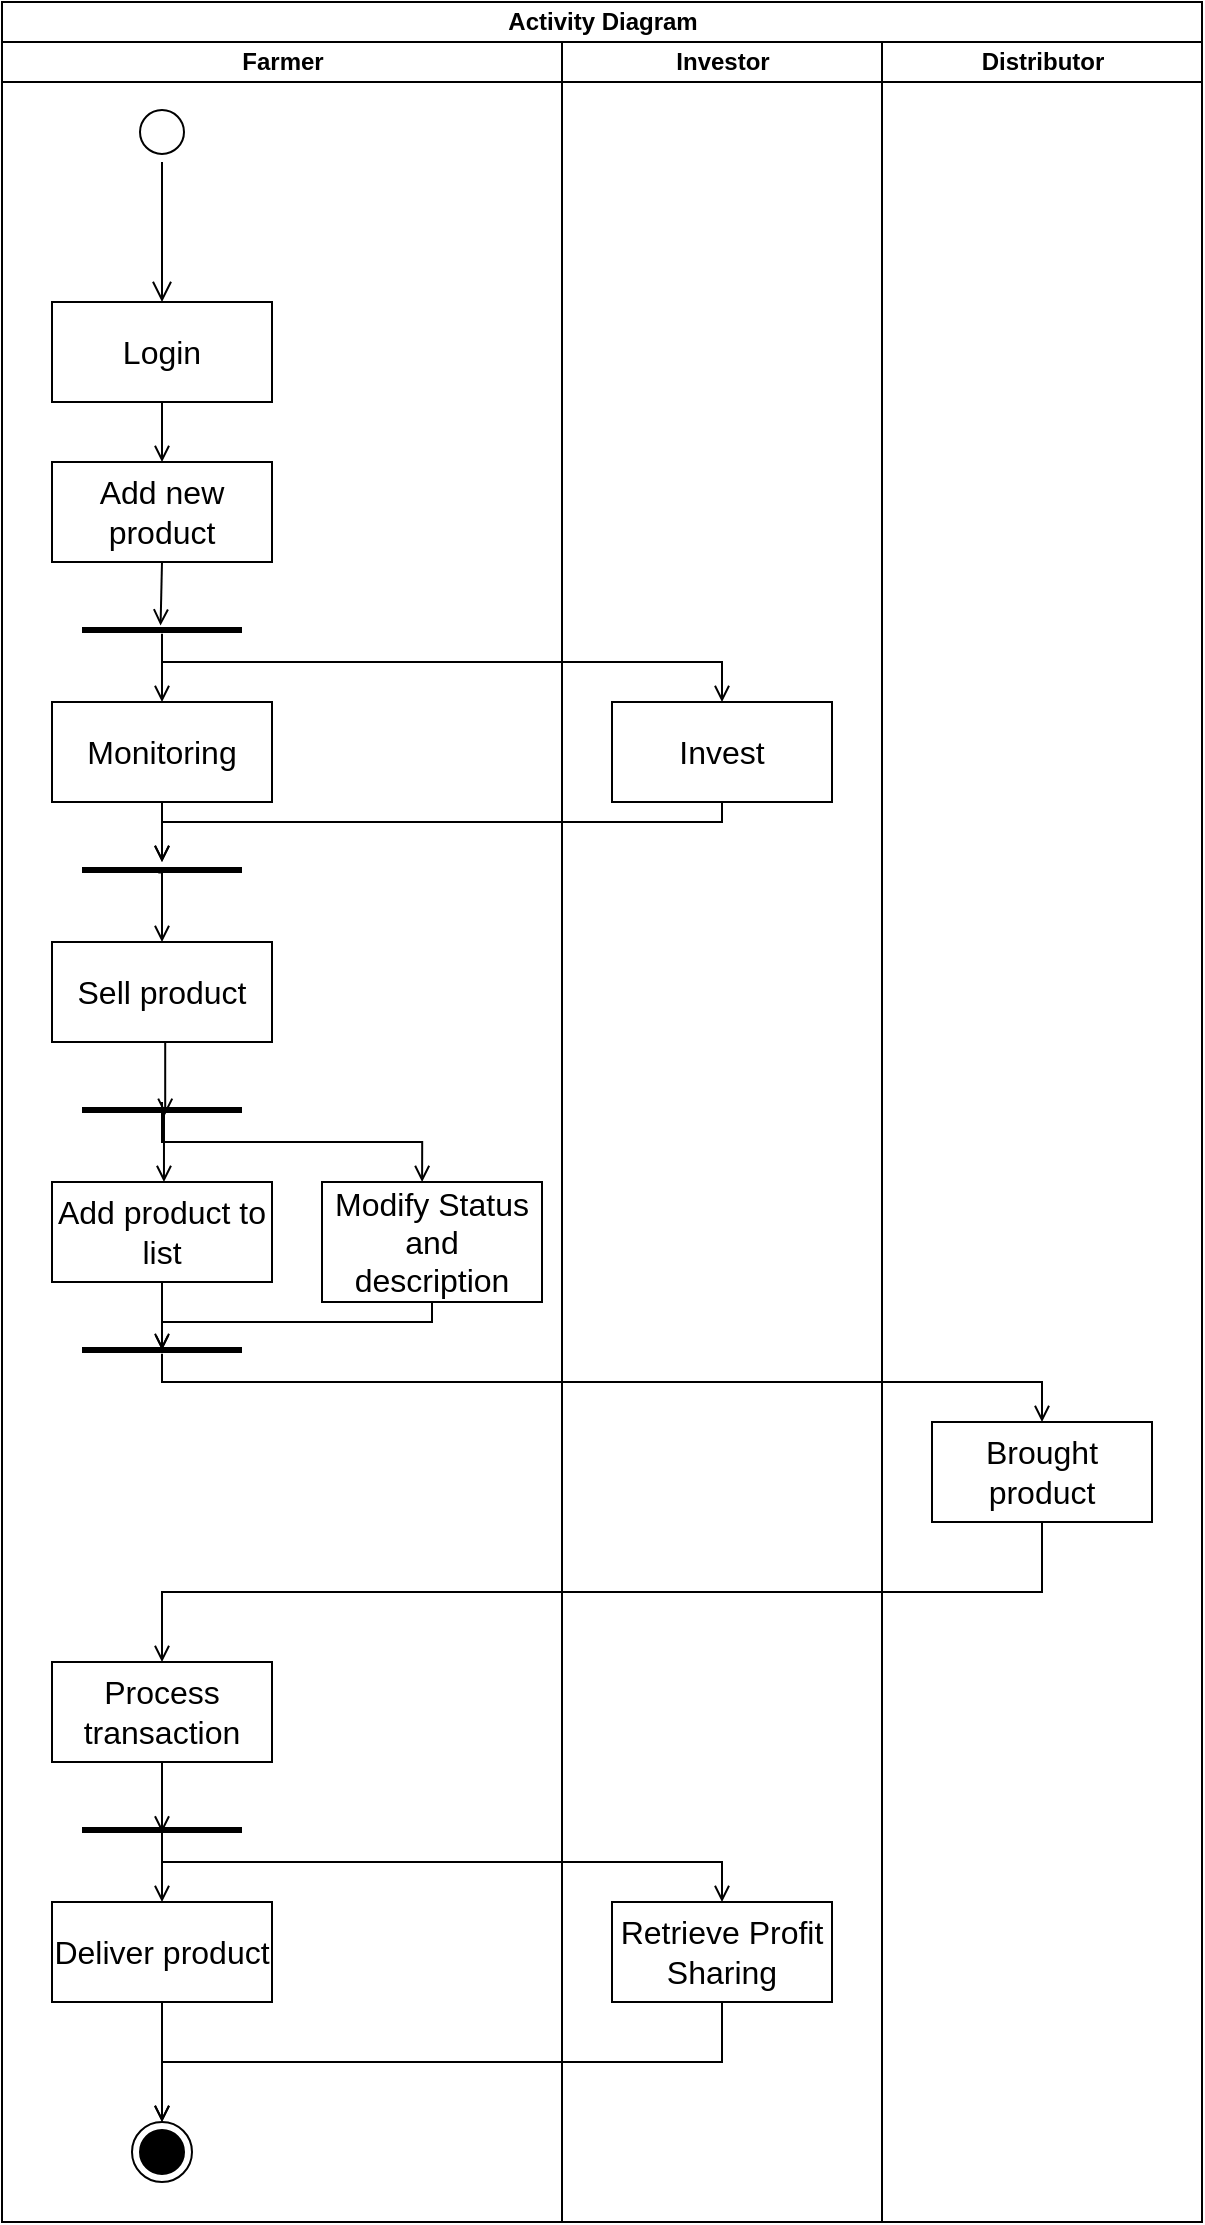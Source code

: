 <mxfile version="21.1.4" type="github">
  <diagram name="Page-1" id="WnH99j6_Foz8BbUqc70f">
    <mxGraphModel dx="2049" dy="1143" grid="1" gridSize="10" guides="1" tooltips="1" connect="1" arrows="1" fold="1" page="1" pageScale="1" pageWidth="850" pageHeight="1100" math="0" shadow="0">
      <root>
        <mxCell id="0" />
        <mxCell id="1" parent="0" />
        <mxCell id="_e7fae3zylju79P9iMGj-1" value="Activity Diagram" style="swimlane;childLayout=stackLayout;resizeParent=1;resizeParentMax=0;startSize=20;html=1;" vertex="1" parent="1">
          <mxGeometry x="240" y="170" width="600" height="1110" as="geometry">
            <mxRectangle x="240.0" y="170" width="70" height="30" as="alternateBounds" />
          </mxGeometry>
        </mxCell>
        <mxCell id="_e7fae3zylju79P9iMGj-2" value="Farmer" style="swimlane;startSize=20;html=1;" vertex="1" parent="_e7fae3zylju79P9iMGj-1">
          <mxGeometry y="20" width="280" height="1090" as="geometry" />
        </mxCell>
        <mxCell id="_e7fae3zylju79P9iMGj-5" value="" style="ellipse;html=1;shape=startState;fillColor=#FFFFFF;strokeColor=#000000;" vertex="1" parent="_e7fae3zylju79P9iMGj-2">
          <mxGeometry x="65.0" y="30" width="30" height="30" as="geometry" />
        </mxCell>
        <mxCell id="_e7fae3zylju79P9iMGj-10" style="edgeStyle=orthogonalEdgeStyle;rounded=0;orthogonalLoop=1;jettySize=auto;html=1;exitX=0.5;exitY=1;exitDx=0;exitDy=0;entryX=0.5;entryY=0;entryDx=0;entryDy=0;endArrow=open;endFill=0;" edge="1" parent="_e7fae3zylju79P9iMGj-2" source="_e7fae3zylju79P9iMGj-7" target="_e7fae3zylju79P9iMGj-8">
          <mxGeometry relative="1" as="geometry" />
        </mxCell>
        <mxCell id="_e7fae3zylju79P9iMGj-7" value="&lt;font style=&quot;font-size: 16px;&quot;&gt;Login&lt;/font&gt;" style="html=1;whiteSpace=wrap;" vertex="1" parent="_e7fae3zylju79P9iMGj-2">
          <mxGeometry x="25" y="130" width="110" height="50" as="geometry" />
        </mxCell>
        <mxCell id="_e7fae3zylju79P9iMGj-17" style="edgeStyle=orthogonalEdgeStyle;rounded=0;orthogonalLoop=1;jettySize=auto;html=1;exitX=0.5;exitY=1;exitDx=0;exitDy=0;entryX=0.491;entryY=0.224;entryDx=0;entryDy=0;entryPerimeter=0;endArrow=open;endFill=0;" edge="1" parent="_e7fae3zylju79P9iMGj-2" source="_e7fae3zylju79P9iMGj-8" target="_e7fae3zylju79P9iMGj-11">
          <mxGeometry relative="1" as="geometry" />
        </mxCell>
        <mxCell id="_e7fae3zylju79P9iMGj-8" value="&lt;font style=&quot;font-size: 16px;&quot;&gt;Add new product&lt;/font&gt;" style="html=1;whiteSpace=wrap;" vertex="1" parent="_e7fae3zylju79P9iMGj-2">
          <mxGeometry x="25" y="210" width="110" height="50" as="geometry" />
        </mxCell>
        <mxCell id="_e7fae3zylju79P9iMGj-11" value="" style="line;strokeWidth=3;fillColor=none;align=left;verticalAlign=middle;spacingTop=-1;spacingLeft=3;spacingRight=3;rotatable=0;labelPosition=right;points=[];portConstraint=eastwest;strokeColor=inherit;" vertex="1" parent="_e7fae3zylju79P9iMGj-2">
          <mxGeometry x="40" y="290" width="80" height="8" as="geometry" />
        </mxCell>
        <mxCell id="_e7fae3zylju79P9iMGj-13" value="&lt;font style=&quot;font-size: 16px;&quot;&gt;Monitoring&lt;/font&gt;" style="html=1;whiteSpace=wrap;" vertex="1" parent="_e7fae3zylju79P9iMGj-2">
          <mxGeometry x="25" y="330" width="110" height="50" as="geometry" />
        </mxCell>
        <mxCell id="_e7fae3zylju79P9iMGj-28" style="edgeStyle=orthogonalEdgeStyle;rounded=0;orthogonalLoop=1;jettySize=auto;html=1;endArrow=open;endFill=0;entryX=0.5;entryY=0;entryDx=0;entryDy=0;exitX=0.5;exitY=0.741;exitDx=0;exitDy=0;exitPerimeter=0;" edge="1" parent="_e7fae3zylju79P9iMGj-2" source="_e7fae3zylju79P9iMGj-11" target="_e7fae3zylju79P9iMGj-13">
          <mxGeometry relative="1" as="geometry">
            <mxPoint x="-40" y="250" as="sourcePoint" />
            <mxPoint x="-40" y="330" as="targetPoint" />
            <Array as="points">
              <mxPoint x="80" y="320" />
              <mxPoint x="80" y="320" />
            </Array>
          </mxGeometry>
        </mxCell>
        <mxCell id="_e7fae3zylju79P9iMGj-31" value="" style="line;strokeWidth=3;fillColor=none;align=left;verticalAlign=middle;spacingTop=-1;spacingLeft=3;spacingRight=3;rotatable=0;labelPosition=right;points=[];portConstraint=eastwest;strokeColor=inherit;" vertex="1" parent="_e7fae3zylju79P9iMGj-2">
          <mxGeometry x="40" y="410" width="80" height="8" as="geometry" />
        </mxCell>
        <mxCell id="_e7fae3zylju79P9iMGj-37" style="edgeStyle=orthogonalEdgeStyle;rounded=0;orthogonalLoop=1;jettySize=auto;html=1;exitX=0.5;exitY=1;exitDx=0;exitDy=0;entryX=0.52;entryY=0.804;entryDx=0;entryDy=0;entryPerimeter=0;endArrow=open;endFill=0;" edge="1" parent="_e7fae3zylju79P9iMGj-2" source="_e7fae3zylju79P9iMGj-32" target="_e7fae3zylju79P9iMGj-36">
          <mxGeometry relative="1" as="geometry" />
        </mxCell>
        <mxCell id="_e7fae3zylju79P9iMGj-32" value="&lt;font style=&quot;font-size: 16px;&quot;&gt;Sell product&lt;/font&gt;" style="html=1;whiteSpace=wrap;" vertex="1" parent="_e7fae3zylju79P9iMGj-2">
          <mxGeometry x="25" y="450" width="110" height="50" as="geometry" />
        </mxCell>
        <mxCell id="_e7fae3zylju79P9iMGj-34" style="edgeStyle=orthogonalEdgeStyle;rounded=0;orthogonalLoop=1;jettySize=auto;html=1;endArrow=open;endFill=0;exitX=0.5;exitY=1;exitDx=0;exitDy=0;" edge="1" parent="_e7fae3zylju79P9iMGj-2" source="_e7fae3zylju79P9iMGj-13">
          <mxGeometry relative="1" as="geometry">
            <mxPoint x="190" y="413" as="sourcePoint" />
            <mxPoint x="80" y="410" as="targetPoint" />
            <Array as="points">
              <mxPoint x="80" y="400" />
              <mxPoint x="80" y="400" />
            </Array>
          </mxGeometry>
        </mxCell>
        <mxCell id="_e7fae3zylju79P9iMGj-36" value="" style="line;strokeWidth=3;fillColor=none;align=left;verticalAlign=middle;spacingTop=-1;spacingLeft=3;spacingRight=3;rotatable=0;labelPosition=right;points=[];portConstraint=eastwest;strokeColor=inherit;" vertex="1" parent="_e7fae3zylju79P9iMGj-2">
          <mxGeometry x="40" y="530" width="80" height="8" as="geometry" />
        </mxCell>
        <mxCell id="_e7fae3zylju79P9iMGj-39" value="&lt;font style=&quot;font-size: 16px;&quot;&gt;Add product to list&lt;/font&gt;" style="html=1;whiteSpace=wrap;" vertex="1" parent="_e7fae3zylju79P9iMGj-2">
          <mxGeometry x="25" y="570" width="110" height="50" as="geometry" />
        </mxCell>
        <mxCell id="_e7fae3zylju79P9iMGj-40" value="&lt;font style=&quot;font-size: 16px;&quot;&gt;Modify Status and description&lt;/font&gt;" style="html=1;whiteSpace=wrap;" vertex="1" parent="_e7fae3zylju79P9iMGj-2">
          <mxGeometry x="160" y="570" width="110" height="60" as="geometry" />
        </mxCell>
        <mxCell id="_e7fae3zylju79P9iMGj-42" style="edgeStyle=orthogonalEdgeStyle;rounded=0;orthogonalLoop=1;jettySize=auto;html=1;exitX=0.5;exitY=1;exitDx=0;exitDy=0;entryX=0.52;entryY=0.804;entryDx=0;entryDy=0;entryPerimeter=0;endArrow=open;endFill=0;" edge="1" parent="_e7fae3zylju79P9iMGj-2">
          <mxGeometry relative="1" as="geometry">
            <mxPoint x="78.98" y="534" as="sourcePoint" />
            <mxPoint x="80.98" y="570" as="targetPoint" />
          </mxGeometry>
        </mxCell>
        <mxCell id="_e7fae3zylju79P9iMGj-44" value="" style="line;strokeWidth=3;fillColor=none;align=left;verticalAlign=middle;spacingTop=-1;spacingLeft=3;spacingRight=3;rotatable=0;labelPosition=right;points=[];portConstraint=eastwest;strokeColor=inherit;" vertex="1" parent="_e7fae3zylju79P9iMGj-2">
          <mxGeometry x="40" y="650" width="80" height="8" as="geometry" />
        </mxCell>
        <mxCell id="_e7fae3zylju79P9iMGj-45" value="" style="endArrow=open;endFill=0;endSize=5;html=1;rounded=0;exitX=0.5;exitY=1;exitDx=0;exitDy=0;startSize=6;" edge="1" parent="_e7fae3zylju79P9iMGj-2" source="_e7fae3zylju79P9iMGj-39">
          <mxGeometry width="160" relative="1" as="geometry">
            <mxPoint x="130" y="630" as="sourcePoint" />
            <mxPoint x="80" y="654" as="targetPoint" />
          </mxGeometry>
        </mxCell>
        <mxCell id="_e7fae3zylju79P9iMGj-49" value="" style="endArrow=open;endFill=1;endSize=6;html=1;rounded=0;exitX=0.5;exitY=1;exitDx=0;exitDy=0;edgeStyle=orthogonalEdgeStyle;" edge="1" parent="_e7fae3zylju79P9iMGj-2" source="_e7fae3zylju79P9iMGj-40">
          <mxGeometry width="160" relative="1" as="geometry">
            <mxPoint x="80" y="700" as="sourcePoint" />
            <mxPoint x="80" y="654" as="targetPoint" />
            <Array as="points">
              <mxPoint x="215" y="640" />
              <mxPoint x="80" y="640" />
              <mxPoint x="80" y="650" />
            </Array>
          </mxGeometry>
        </mxCell>
        <mxCell id="_e7fae3zylju79P9iMGj-51" value="&lt;font style=&quot;font-size: 16px;&quot;&gt;Process transaction&lt;/font&gt;" style="html=1;whiteSpace=wrap;" vertex="1" parent="_e7fae3zylju79P9iMGj-2">
          <mxGeometry x="25" y="810" width="110" height="50" as="geometry" />
        </mxCell>
        <mxCell id="_e7fae3zylju79P9iMGj-53" value="" style="line;strokeWidth=3;fillColor=none;align=left;verticalAlign=middle;spacingTop=-1;spacingLeft=3;spacingRight=3;rotatable=0;labelPosition=right;points=[];portConstraint=eastwest;strokeColor=inherit;" vertex="1" parent="_e7fae3zylju79P9iMGj-2">
          <mxGeometry x="40" y="890" width="80" height="8" as="geometry" />
        </mxCell>
        <mxCell id="_e7fae3zylju79P9iMGj-54" value="" style="endArrow=open;endFill=1;endSize=6;html=1;rounded=0;entryX=0.5;entryY=0.655;entryDx=0;entryDy=0;entryPerimeter=0;edgeStyle=orthogonalEdgeStyle;" edge="1" parent="_e7fae3zylju79P9iMGj-2" target="_e7fae3zylju79P9iMGj-53">
          <mxGeometry width="160" relative="1" as="geometry">
            <mxPoint x="80" y="860" as="sourcePoint" />
            <mxPoint x="240" y="860" as="targetPoint" />
            <Array as="points">
              <mxPoint x="80" y="890" />
              <mxPoint x="80" y="890" />
            </Array>
          </mxGeometry>
        </mxCell>
        <mxCell id="_e7fae3zylju79P9iMGj-55" value="&lt;font style=&quot;font-size: 16px;&quot;&gt;Deliver product&lt;/font&gt;" style="html=1;whiteSpace=wrap;" vertex="1" parent="_e7fae3zylju79P9iMGj-2">
          <mxGeometry x="25" y="930" width="110" height="50" as="geometry" />
        </mxCell>
        <mxCell id="_e7fae3zylju79P9iMGj-58" value="" style="endArrow=open;endFill=1;endSize=6;html=1;rounded=0;exitX=0.5;exitY=0.569;exitDx=0;exitDy=0;exitPerimeter=0;entryX=0.5;entryY=0;entryDx=0;entryDy=0;" edge="1" parent="_e7fae3zylju79P9iMGj-2" source="_e7fae3zylju79P9iMGj-53" target="_e7fae3zylju79P9iMGj-55">
          <mxGeometry width="160" relative="1" as="geometry">
            <mxPoint x="-210" y="940" as="sourcePoint" />
            <mxPoint x="-50" y="940" as="targetPoint" />
          </mxGeometry>
        </mxCell>
        <mxCell id="_e7fae3zylju79P9iMGj-59" value="" style="ellipse;html=1;shape=endState;fillColor=#000000;strokeColor=#000000;" vertex="1" parent="_e7fae3zylju79P9iMGj-2">
          <mxGeometry x="65" y="1040" width="30" height="30" as="geometry" />
        </mxCell>
        <mxCell id="_e7fae3zylju79P9iMGj-60" value="" style="endArrow=open;endFill=1;endSize=6;html=1;rounded=0;entryX=0.5;entryY=0;entryDx=0;entryDy=0;exitX=0.5;exitY=1;exitDx=0;exitDy=0;" edge="1" parent="_e7fae3zylju79P9iMGj-2" source="_e7fae3zylju79P9iMGj-55" target="_e7fae3zylju79P9iMGj-59">
          <mxGeometry width="160" relative="1" as="geometry">
            <mxPoint x="100" y="1000" as="sourcePoint" />
            <mxPoint x="260" y="1000" as="targetPoint" />
          </mxGeometry>
        </mxCell>
        <mxCell id="_e7fae3zylju79P9iMGj-3" value="Investor" style="swimlane;startSize=20;html=1;" vertex="1" parent="_e7fae3zylju79P9iMGj-1">
          <mxGeometry x="280" y="20" width="160" height="1090" as="geometry" />
        </mxCell>
        <mxCell id="_e7fae3zylju79P9iMGj-29" value="&lt;font style=&quot;font-size: 16px;&quot;&gt;Invest&lt;/font&gt;" style="html=1;whiteSpace=wrap;" vertex="1" parent="_e7fae3zylju79P9iMGj-3">
          <mxGeometry x="25" y="330" width="110" height="50" as="geometry" />
        </mxCell>
        <mxCell id="_e7fae3zylju79P9iMGj-56" value="&lt;font style=&quot;font-size: 16px;&quot;&gt;Retrieve Profit Sharing&lt;/font&gt;" style="html=1;whiteSpace=wrap;" vertex="1" parent="_e7fae3zylju79P9iMGj-3">
          <mxGeometry x="25" y="930" width="110" height="50" as="geometry" />
        </mxCell>
        <mxCell id="_e7fae3zylju79P9iMGj-4" value="Distributor" style="swimlane;startSize=20;html=1;" vertex="1" parent="_e7fae3zylju79P9iMGj-1">
          <mxGeometry x="440" y="20" width="160" height="1090" as="geometry" />
        </mxCell>
        <mxCell id="_e7fae3zylju79P9iMGj-48" value="&lt;font style=&quot;font-size: 16px;&quot;&gt;Brought product&lt;/font&gt;" style="html=1;whiteSpace=wrap;" vertex="1" parent="_e7fae3zylju79P9iMGj-4">
          <mxGeometry x="25" y="690" width="110" height="50" as="geometry" />
        </mxCell>
        <mxCell id="_e7fae3zylju79P9iMGj-30" style="edgeStyle=orthogonalEdgeStyle;rounded=0;orthogonalLoop=1;jettySize=auto;html=1;endArrow=open;endFill=0;entryX=0.5;entryY=0;entryDx=0;entryDy=0;exitX=0.5;exitY=1.25;exitDx=0;exitDy=0;exitPerimeter=0;" edge="1" parent="_e7fae3zylju79P9iMGj-1" source="_e7fae3zylju79P9iMGj-11" target="_e7fae3zylju79P9iMGj-29">
          <mxGeometry relative="1" as="geometry">
            <mxPoint x="90" y="326" as="sourcePoint" />
            <mxPoint x="90" y="360" as="targetPoint" />
            <Array as="points">
              <mxPoint x="80" y="330" />
              <mxPoint x="360" y="330" />
            </Array>
          </mxGeometry>
        </mxCell>
        <mxCell id="_e7fae3zylju79P9iMGj-50" value="" style="endArrow=open;endFill=1;endSize=6;html=1;rounded=0;entryX=0.5;entryY=0;entryDx=0;entryDy=0;edgeStyle=orthogonalEdgeStyle;exitX=0.5;exitY=0.741;exitDx=0;exitDy=0;exitPerimeter=0;" edge="1" parent="_e7fae3zylju79P9iMGj-1" source="_e7fae3zylju79P9iMGj-44" target="_e7fae3zylju79P9iMGj-48">
          <mxGeometry width="160" relative="1" as="geometry">
            <mxPoint x="100" y="730" as="sourcePoint" />
            <mxPoint x="260" y="730" as="targetPoint" />
            <Array as="points">
              <mxPoint x="80" y="690" />
              <mxPoint x="520" y="690" />
            </Array>
          </mxGeometry>
        </mxCell>
        <mxCell id="_e7fae3zylju79P9iMGj-52" value="" style="endArrow=open;endFill=1;endSize=6;html=1;rounded=0;entryX=0.5;entryY=0;entryDx=0;entryDy=0;exitX=0.5;exitY=1;exitDx=0;exitDy=0;edgeStyle=orthogonalEdgeStyle;" edge="1" parent="_e7fae3zylju79P9iMGj-1" source="_e7fae3zylju79P9iMGj-48" target="_e7fae3zylju79P9iMGj-51">
          <mxGeometry width="160" relative="1" as="geometry">
            <mxPoint x="90" y="790" as="sourcePoint" />
            <mxPoint x="250" y="790" as="targetPoint" />
          </mxGeometry>
        </mxCell>
        <mxCell id="_e7fae3zylju79P9iMGj-61" value="" style="endArrow=open;endFill=1;endSize=6;html=1;rounded=0;entryX=0.5;entryY=0;entryDx=0;entryDy=0;exitX=0.5;exitY=1;exitDx=0;exitDy=0;edgeStyle=orthogonalEdgeStyle;" edge="1" parent="_e7fae3zylju79P9iMGj-1" source="_e7fae3zylju79P9iMGj-56" target="_e7fae3zylju79P9iMGj-59">
          <mxGeometry width="160" relative="1" as="geometry">
            <mxPoint x="200" y="1050" as="sourcePoint" />
            <mxPoint x="360" y="1050" as="targetPoint" />
          </mxGeometry>
        </mxCell>
        <mxCell id="_e7fae3zylju79P9iMGj-6" value="" style="html=1;verticalAlign=bottom;endArrow=open;endSize=8;strokeColor=#000000;rounded=0;edgeStyle=orthogonalEdgeStyle;exitX=0.5;exitY=1;exitDx=0;exitDy=0;" edge="1" source="_e7fae3zylju79P9iMGj-5" parent="1">
          <mxGeometry relative="1" as="geometry">
            <mxPoint x="320" y="320" as="targetPoint" />
            <mxPoint x="310" y="270" as="sourcePoint" />
            <Array as="points" />
          </mxGeometry>
        </mxCell>
        <mxCell id="_e7fae3zylju79P9iMGj-35" style="edgeStyle=orthogonalEdgeStyle;rounded=0;orthogonalLoop=1;jettySize=auto;html=1;endArrow=open;endFill=0;exitX=0.5;exitY=1;exitDx=0;exitDy=0;" edge="1" parent="1" source="_e7fae3zylju79P9iMGj-29">
          <mxGeometry relative="1" as="geometry">
            <mxPoint x="330" y="580" as="sourcePoint" />
            <mxPoint x="320" y="600" as="targetPoint" />
            <Array as="points">
              <mxPoint x="600" y="580" />
              <mxPoint x="320" y="580" />
            </Array>
          </mxGeometry>
        </mxCell>
        <mxCell id="_e7fae3zylju79P9iMGj-38" style="edgeStyle=orthogonalEdgeStyle;rounded=0;orthogonalLoop=1;jettySize=auto;html=1;exitX=0.477;exitY=0.661;exitDx=0;exitDy=0;endArrow=open;endFill=0;exitPerimeter=0;" edge="1" parent="1" source="_e7fae3zylju79P9iMGj-31">
          <mxGeometry relative="1" as="geometry">
            <mxPoint x="330" y="700" as="sourcePoint" />
            <mxPoint x="320" y="640" as="targetPoint" />
            <Array as="points">
              <mxPoint x="320" y="605" />
            </Array>
          </mxGeometry>
        </mxCell>
        <mxCell id="_e7fae3zylju79P9iMGj-43" style="edgeStyle=orthogonalEdgeStyle;rounded=0;orthogonalLoop=1;jettySize=auto;html=1;entryX=0.455;entryY=0;entryDx=0;entryDy=0;entryPerimeter=0;endArrow=open;endFill=0;" edge="1" parent="1" target="_e7fae3zylju79P9iMGj-40">
          <mxGeometry relative="1" as="geometry">
            <mxPoint x="320" y="720" as="sourcePoint" />
            <mxPoint x="330.98" y="770" as="targetPoint" />
            <Array as="points">
              <mxPoint x="320" y="740" />
              <mxPoint x="450" y="740" />
            </Array>
          </mxGeometry>
        </mxCell>
        <mxCell id="_e7fae3zylju79P9iMGj-57" value="" style="endArrow=open;endFill=1;endSize=6;html=1;rounded=0;edgeStyle=orthogonalEdgeStyle;entryX=0.5;entryY=0;entryDx=0;entryDy=0;" edge="1" parent="1" target="_e7fae3zylju79P9iMGj-56">
          <mxGeometry width="160" relative="1" as="geometry">
            <mxPoint x="320" y="1080" as="sourcePoint" />
            <mxPoint x="220" y="1100" as="targetPoint" />
            <Array as="points">
              <mxPoint x="320" y="1100" />
              <mxPoint x="600" y="1100" />
            </Array>
          </mxGeometry>
        </mxCell>
      </root>
    </mxGraphModel>
  </diagram>
</mxfile>
